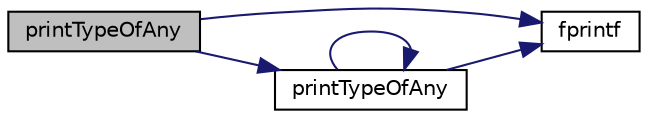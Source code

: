 digraph "printTypeOfAny"
{
  edge [fontname="Helvetica",fontsize="10",labelfontname="Helvetica",labelfontsize="10"];
  node [fontname="Helvetica",fontsize="10",shape=record];
  rankdir="LR";
  Node61 [label="printTypeOfAny",height=0.2,width=0.4,color="black", fillcolor="grey75", style="filled", fontcolor="black"];
  Node61 -> Node62 [color="midnightblue",fontsize="10",style="solid",fontname="Helvetica"];
  Node62 [label="fprintf",height=0.2,width=0.4,color="black", fillcolor="white", style="filled",URL="$d2/d8c/examplehs038_8m.html#ae272956ea74f28b2f067d455fead331f"];
  Node61 -> Node63 [color="midnightblue",fontsize="10",style="solid",fontname="Helvetica"];
  Node63 [label="printTypeOfAny",height=0.2,width=0.4,color="black", fillcolor="white", style="filled",URL="$de/df6/meta__modelica_8c.html#a414f007573944edbb9535ab82350c1f7"];
  Node63 -> Node62 [color="midnightblue",fontsize="10",style="solid",fontname="Helvetica"];
  Node63 -> Node63 [color="midnightblue",fontsize="10",style="solid",fontname="Helvetica"];
}
